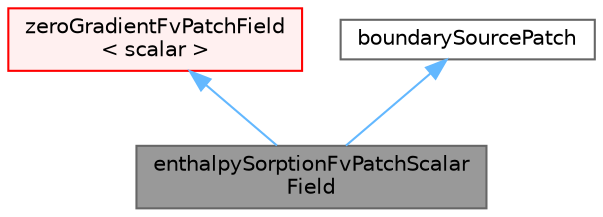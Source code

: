 digraph "enthalpySorptionFvPatchScalarField"
{
 // LATEX_PDF_SIZE
  bgcolor="transparent";
  edge [fontname=Helvetica,fontsize=10,labelfontname=Helvetica,labelfontsize=10];
  node [fontname=Helvetica,fontsize=10,shape=box,height=0.2,width=0.4];
  Node1 [id="Node000001",label="enthalpySorptionFvPatchScalar\lField",height=0.2,width=0.4,color="gray40", fillcolor="grey60", style="filled", fontcolor="black",tooltip="This is a temperature boundary condition which works in conjunction with the speciesSorption conditio..."];
  Node2 -> Node1 [id="edge1_Node000001_Node000002",dir="back",color="steelblue1",style="solid",tooltip=" "];
  Node2 [id="Node000002",label="zeroGradientFvPatchField\l\< scalar \>",height=0.2,width=0.4,color="red", fillcolor="#FFF0F0", style="filled",URL="$classFoam_1_1zeroGradientFvPatchField.html",tooltip=" "];
  Node14 -> Node1 [id="edge2_Node000001_Node000014",dir="back",color="steelblue1",style="solid",tooltip=" "];
  Node14 [id="Node000014",label="boundarySourcePatch",height=0.2,width=0.4,color="gray40", fillcolor="white", style="filled",URL="$classFoam_1_1boundarySourcePatch.html",tooltip="Pure virtual class for sources on cells next to patches."];
}

